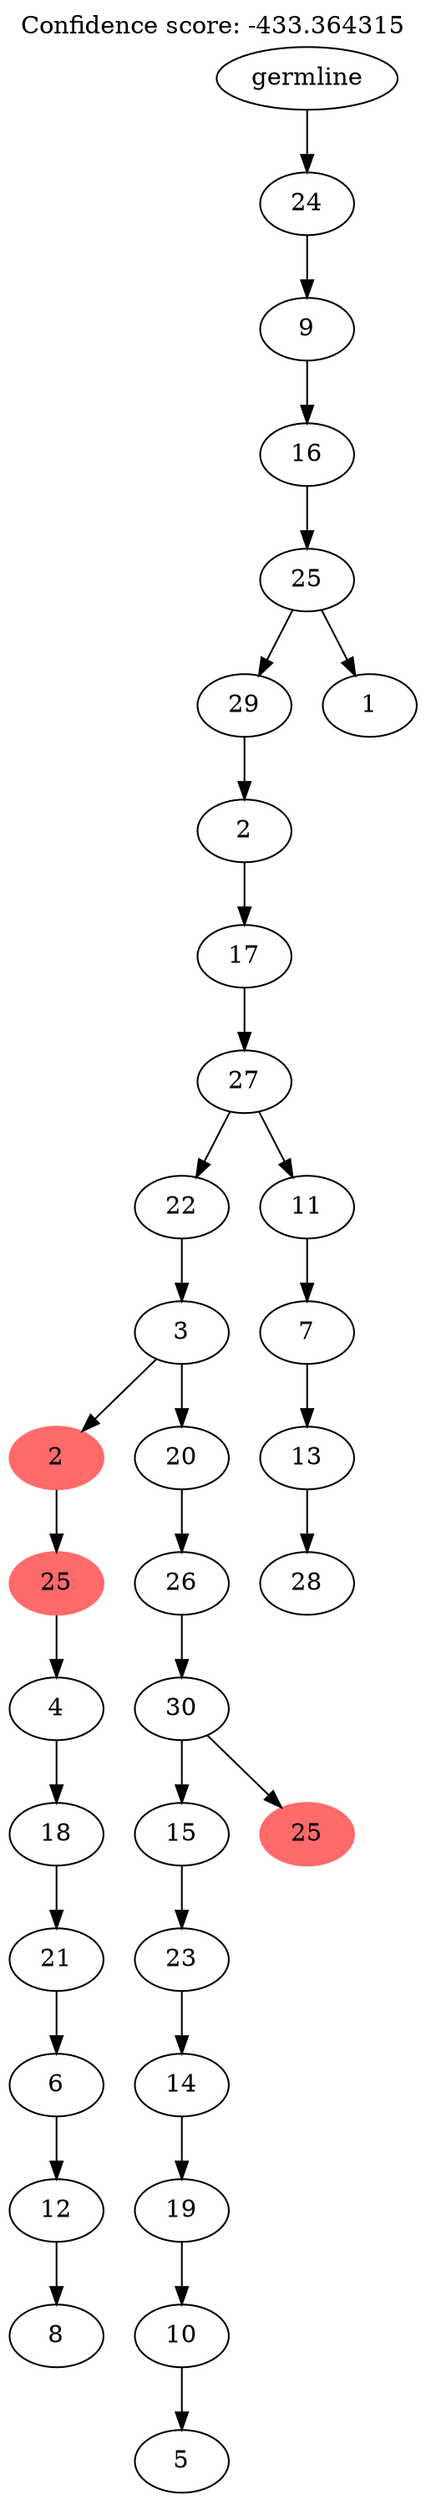 digraph g {
	"32" -> "33";
	"33" [label="8"];
	"31" -> "32";
	"32" [label="12"];
	"30" -> "31";
	"31" [label="6"];
	"29" -> "30";
	"30" [label="21"];
	"28" -> "29";
	"29" [label="18"];
	"27" -> "28";
	"28" [label="4"];
	"26" -> "27";
	"27" [color=indianred1, style=filled, label="25"];
	"24" -> "25";
	"25" [label="5"];
	"23" -> "24";
	"24" [label="10"];
	"22" -> "23";
	"23" [label="19"];
	"21" -> "22";
	"22" [label="14"];
	"20" -> "21";
	"21" [label="23"];
	"18" -> "19";
	"19" [color=indianred1, style=filled, label="25"];
	"18" -> "20";
	"20" [label="15"];
	"17" -> "18";
	"18" [label="30"];
	"16" -> "17";
	"17" [label="26"];
	"15" -> "16";
	"16" [label="20"];
	"15" -> "26";
	"26" [color=indianred1, style=filled, label="2"];
	"14" -> "15";
	"15" [label="3"];
	"12" -> "13";
	"13" [label="28"];
	"11" -> "12";
	"12" [label="13"];
	"10" -> "11";
	"11" [label="7"];
	"9" -> "10";
	"10" [label="11"];
	"9" -> "14";
	"14" [label="22"];
	"8" -> "9";
	"9" [label="27"];
	"7" -> "8";
	"8" [label="17"];
	"6" -> "7";
	"7" [label="2"];
	"4" -> "5";
	"5" [label="1"];
	"4" -> "6";
	"6" [label="29"];
	"3" -> "4";
	"4" [label="25"];
	"2" -> "3";
	"3" [label="16"];
	"1" -> "2";
	"2" [label="9"];
	"0" -> "1";
	"1" [label="24"];
	"0" [label="germline"];
	labelloc="t";
	label="Confidence score: -433.364315";
}
